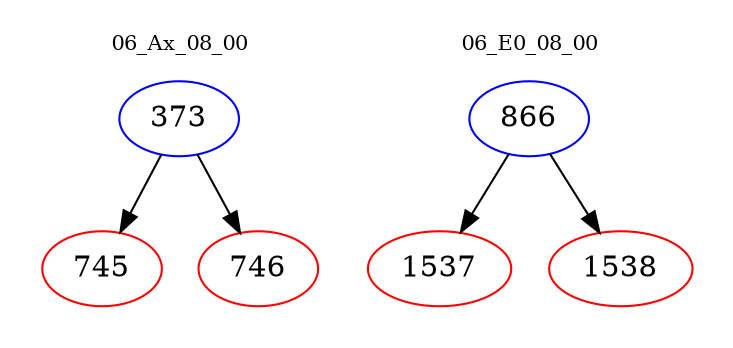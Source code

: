digraph{
subgraph cluster_0 {
color = white
label = "06_Ax_08_00";
fontsize=10;
T0_373 [label="373", color="blue"]
T0_373 -> T0_745 [color="black"]
T0_745 [label="745", color="red"]
T0_373 -> T0_746 [color="black"]
T0_746 [label="746", color="red"]
}
subgraph cluster_1 {
color = white
label = "06_E0_08_00";
fontsize=10;
T1_866 [label="866", color="blue"]
T1_866 -> T1_1537 [color="black"]
T1_1537 [label="1537", color="red"]
T1_866 -> T1_1538 [color="black"]
T1_1538 [label="1538", color="red"]
}
}
